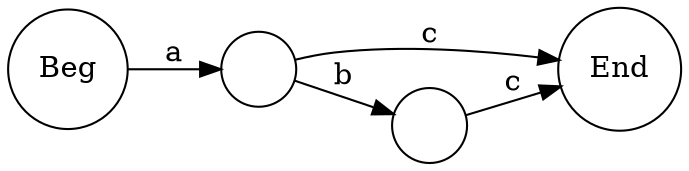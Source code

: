 digraph tokex {
	labelloc="t";
	label="";
	graph [dpi=200];
	rankdir=LR;
	fontname="Helvetica";
	edge [arrowhead=normal,arrowtail=dot];
	node [shape=circle];
	# Auto-generated by Tokex.

	End [label="End"];
	1 [label=""];
	2 [label=""];
	Beg [label="Beg"];
	Beg -> 2 [label="a"];
	2 -> 1 [label="b"];
	2 -> End [label="c"];
	1 -> End [label="c"];
}
